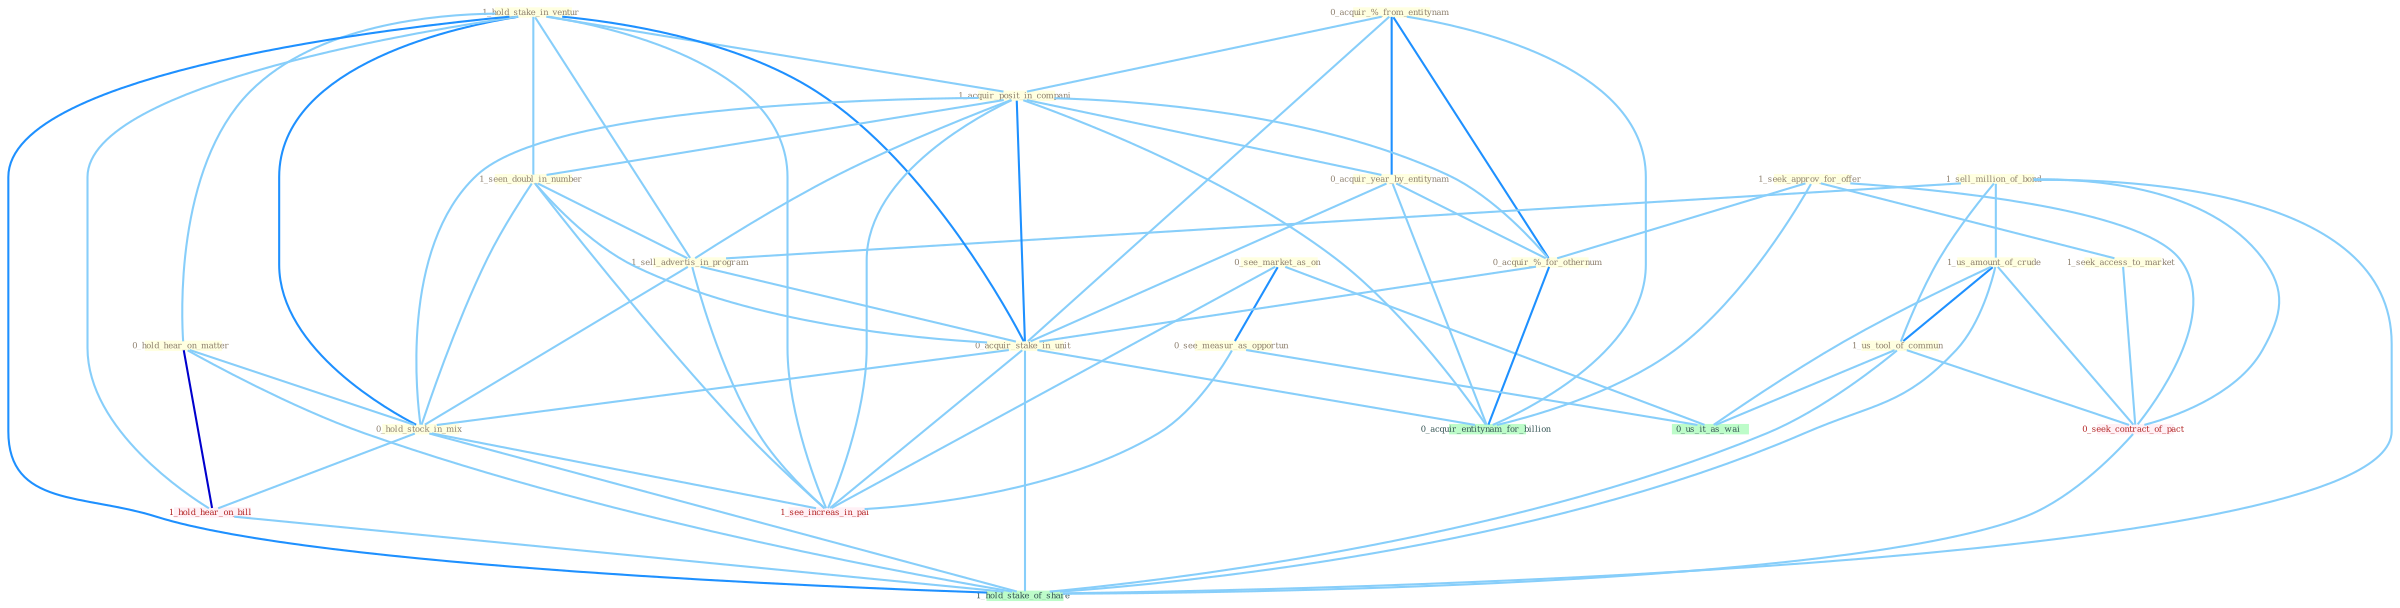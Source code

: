 Graph G{ 
    node
    [shape=polygon,style=filled,width=.5,height=.06,color="#BDFCC9",fixedsize=true,fontsize=4,
    fontcolor="#2f4f4f"];
    {node
    [color="#ffffe0", fontcolor="#8b7d6b"] "0_acquir_%_from_entitynam " "1_sell_million_of_bond " "1_hold_stake_in_ventur " "1_acquir_posit_in_compani " "0_acquir_year_by_entitynam " "1_seek_approv_for_offer " "1_us_amount_of_crude " "1_seen_doubl_in_number " "0_see_market_as_on " "0_acquir_%_for_othernum " "1_sell_advertis_in_program " "1_us_tool_of_commun " "0_acquir_stake_in_unit " "0_hold_hear_on_matter " "0_see_measur_as_opportun " "0_hold_stock_in_mix " "1_seek_access_to_market "}
{node [color="#fff0f5", fontcolor="#b22222"] "0_seek_contract_of_pact " "1_see_increas_in_pai " "1_hold_hear_on_bill "}
edge [color="#B0E2FF"];

	"0_acquir_%_from_entitynam " -- "1_acquir_posit_in_compani " [w="1", color="#87cefa" ];
	"0_acquir_%_from_entitynam " -- "0_acquir_year_by_entitynam " [w="2", color="#1e90ff" , len=0.8];
	"0_acquir_%_from_entitynam " -- "0_acquir_%_for_othernum " [w="2", color="#1e90ff" , len=0.8];
	"0_acquir_%_from_entitynam " -- "0_acquir_stake_in_unit " [w="1", color="#87cefa" ];
	"0_acquir_%_from_entitynam " -- "0_acquir_entitynam_for_billion " [w="1", color="#87cefa" ];
	"1_sell_million_of_bond " -- "1_us_amount_of_crude " [w="1", color="#87cefa" ];
	"1_sell_million_of_bond " -- "1_sell_advertis_in_program " [w="1", color="#87cefa" ];
	"1_sell_million_of_bond " -- "1_us_tool_of_commun " [w="1", color="#87cefa" ];
	"1_sell_million_of_bond " -- "0_seek_contract_of_pact " [w="1", color="#87cefa" ];
	"1_sell_million_of_bond " -- "1_hold_stake_of_share " [w="1", color="#87cefa" ];
	"1_hold_stake_in_ventur " -- "1_acquir_posit_in_compani " [w="1", color="#87cefa" ];
	"1_hold_stake_in_ventur " -- "1_seen_doubl_in_number " [w="1", color="#87cefa" ];
	"1_hold_stake_in_ventur " -- "1_sell_advertis_in_program " [w="1", color="#87cefa" ];
	"1_hold_stake_in_ventur " -- "0_acquir_stake_in_unit " [w="2", color="#1e90ff" , len=0.8];
	"1_hold_stake_in_ventur " -- "0_hold_hear_on_matter " [w="1", color="#87cefa" ];
	"1_hold_stake_in_ventur " -- "0_hold_stock_in_mix " [w="2", color="#1e90ff" , len=0.8];
	"1_hold_stake_in_ventur " -- "1_see_increas_in_pai " [w="1", color="#87cefa" ];
	"1_hold_stake_in_ventur " -- "1_hold_hear_on_bill " [w="1", color="#87cefa" ];
	"1_hold_stake_in_ventur " -- "1_hold_stake_of_share " [w="2", color="#1e90ff" , len=0.8];
	"1_acquir_posit_in_compani " -- "0_acquir_year_by_entitynam " [w="1", color="#87cefa" ];
	"1_acquir_posit_in_compani " -- "1_seen_doubl_in_number " [w="1", color="#87cefa" ];
	"1_acquir_posit_in_compani " -- "0_acquir_%_for_othernum " [w="1", color="#87cefa" ];
	"1_acquir_posit_in_compani " -- "1_sell_advertis_in_program " [w="1", color="#87cefa" ];
	"1_acquir_posit_in_compani " -- "0_acquir_stake_in_unit " [w="2", color="#1e90ff" , len=0.8];
	"1_acquir_posit_in_compani " -- "0_hold_stock_in_mix " [w="1", color="#87cefa" ];
	"1_acquir_posit_in_compani " -- "0_acquir_entitynam_for_billion " [w="1", color="#87cefa" ];
	"1_acquir_posit_in_compani " -- "1_see_increas_in_pai " [w="1", color="#87cefa" ];
	"0_acquir_year_by_entitynam " -- "0_acquir_%_for_othernum " [w="1", color="#87cefa" ];
	"0_acquir_year_by_entitynam " -- "0_acquir_stake_in_unit " [w="1", color="#87cefa" ];
	"0_acquir_year_by_entitynam " -- "0_acquir_entitynam_for_billion " [w="1", color="#87cefa" ];
	"1_seek_approv_for_offer " -- "0_acquir_%_for_othernum " [w="1", color="#87cefa" ];
	"1_seek_approv_for_offer " -- "1_seek_access_to_market " [w="1", color="#87cefa" ];
	"1_seek_approv_for_offer " -- "0_seek_contract_of_pact " [w="1", color="#87cefa" ];
	"1_seek_approv_for_offer " -- "0_acquir_entitynam_for_billion " [w="1", color="#87cefa" ];
	"1_us_amount_of_crude " -- "1_us_tool_of_commun " [w="2", color="#1e90ff" , len=0.8];
	"1_us_amount_of_crude " -- "0_seek_contract_of_pact " [w="1", color="#87cefa" ];
	"1_us_amount_of_crude " -- "0_us_it_as_wai " [w="1", color="#87cefa" ];
	"1_us_amount_of_crude " -- "1_hold_stake_of_share " [w="1", color="#87cefa" ];
	"1_seen_doubl_in_number " -- "1_sell_advertis_in_program " [w="1", color="#87cefa" ];
	"1_seen_doubl_in_number " -- "0_acquir_stake_in_unit " [w="1", color="#87cefa" ];
	"1_seen_doubl_in_number " -- "0_hold_stock_in_mix " [w="1", color="#87cefa" ];
	"1_seen_doubl_in_number " -- "1_see_increas_in_pai " [w="1", color="#87cefa" ];
	"0_see_market_as_on " -- "0_see_measur_as_opportun " [w="2", color="#1e90ff" , len=0.8];
	"0_see_market_as_on " -- "0_us_it_as_wai " [w="1", color="#87cefa" ];
	"0_see_market_as_on " -- "1_see_increas_in_pai " [w="1", color="#87cefa" ];
	"0_acquir_%_for_othernum " -- "0_acquir_stake_in_unit " [w="1", color="#87cefa" ];
	"0_acquir_%_for_othernum " -- "0_acquir_entitynam_for_billion " [w="2", color="#1e90ff" , len=0.8];
	"1_sell_advertis_in_program " -- "0_acquir_stake_in_unit " [w="1", color="#87cefa" ];
	"1_sell_advertis_in_program " -- "0_hold_stock_in_mix " [w="1", color="#87cefa" ];
	"1_sell_advertis_in_program " -- "1_see_increas_in_pai " [w="1", color="#87cefa" ];
	"1_us_tool_of_commun " -- "0_seek_contract_of_pact " [w="1", color="#87cefa" ];
	"1_us_tool_of_commun " -- "0_us_it_as_wai " [w="1", color="#87cefa" ];
	"1_us_tool_of_commun " -- "1_hold_stake_of_share " [w="1", color="#87cefa" ];
	"0_acquir_stake_in_unit " -- "0_hold_stock_in_mix " [w="1", color="#87cefa" ];
	"0_acquir_stake_in_unit " -- "0_acquir_entitynam_for_billion " [w="1", color="#87cefa" ];
	"0_acquir_stake_in_unit " -- "1_see_increas_in_pai " [w="1", color="#87cefa" ];
	"0_acquir_stake_in_unit " -- "1_hold_stake_of_share " [w="1", color="#87cefa" ];
	"0_hold_hear_on_matter " -- "0_hold_stock_in_mix " [w="1", color="#87cefa" ];
	"0_hold_hear_on_matter " -- "1_hold_hear_on_bill " [w="3", color="#0000cd" , len=0.6];
	"0_hold_hear_on_matter " -- "1_hold_stake_of_share " [w="1", color="#87cefa" ];
	"0_see_measur_as_opportun " -- "0_us_it_as_wai " [w="1", color="#87cefa" ];
	"0_see_measur_as_opportun " -- "1_see_increas_in_pai " [w="1", color="#87cefa" ];
	"0_hold_stock_in_mix " -- "1_see_increas_in_pai " [w="1", color="#87cefa" ];
	"0_hold_stock_in_mix " -- "1_hold_hear_on_bill " [w="1", color="#87cefa" ];
	"0_hold_stock_in_mix " -- "1_hold_stake_of_share " [w="1", color="#87cefa" ];
	"1_seek_access_to_market " -- "0_seek_contract_of_pact " [w="1", color="#87cefa" ];
	"0_seek_contract_of_pact " -- "1_hold_stake_of_share " [w="1", color="#87cefa" ];
	"1_hold_hear_on_bill " -- "1_hold_stake_of_share " [w="1", color="#87cefa" ];
}